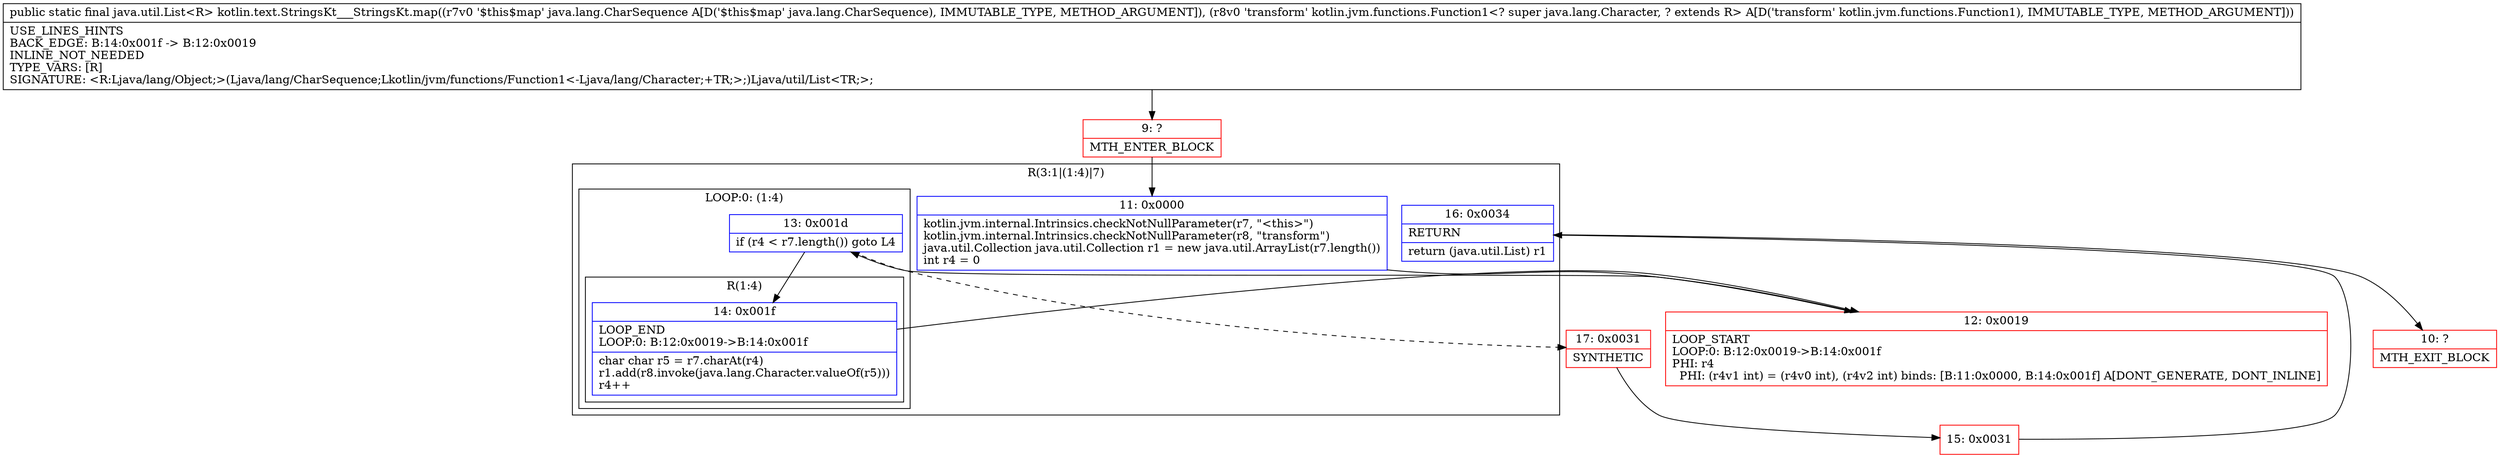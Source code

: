 digraph "CFG forkotlin.text.StringsKt___StringsKt.map(Ljava\/lang\/CharSequence;Lkotlin\/jvm\/functions\/Function1;)Ljava\/util\/List;" {
subgraph cluster_Region_705683771 {
label = "R(3:1|(1:4)|7)";
node [shape=record,color=blue];
Node_11 [shape=record,label="{11\:\ 0x0000|kotlin.jvm.internal.Intrinsics.checkNotNullParameter(r7, \"\<this\>\")\lkotlin.jvm.internal.Intrinsics.checkNotNullParameter(r8, \"transform\")\ljava.util.Collection java.util.Collection r1 = new java.util.ArrayList(r7.length())\lint r4 = 0\l}"];
subgraph cluster_LoopRegion_2143768101 {
label = "LOOP:0: (1:4)";
node [shape=record,color=blue];
Node_13 [shape=record,label="{13\:\ 0x001d|if (r4 \< r7.length()) goto L4\l}"];
subgraph cluster_Region_54422280 {
label = "R(1:4)";
node [shape=record,color=blue];
Node_14 [shape=record,label="{14\:\ 0x001f|LOOP_END\lLOOP:0: B:12:0x0019\-\>B:14:0x001f\l|char char r5 = r7.charAt(r4)\lr1.add(r8.invoke(java.lang.Character.valueOf(r5)))\lr4++\l}"];
}
}
Node_16 [shape=record,label="{16\:\ 0x0034|RETURN\l|return (java.util.List) r1\l}"];
}
Node_9 [shape=record,color=red,label="{9\:\ ?|MTH_ENTER_BLOCK\l}"];
Node_12 [shape=record,color=red,label="{12\:\ 0x0019|LOOP_START\lLOOP:0: B:12:0x0019\-\>B:14:0x001f\lPHI: r4 \l  PHI: (r4v1 int) = (r4v0 int), (r4v2 int) binds: [B:11:0x0000, B:14:0x001f] A[DONT_GENERATE, DONT_INLINE]\l}"];
Node_17 [shape=record,color=red,label="{17\:\ 0x0031|SYNTHETIC\l}"];
Node_15 [shape=record,color=red,label="{15\:\ 0x0031}"];
Node_10 [shape=record,color=red,label="{10\:\ ?|MTH_EXIT_BLOCK\l}"];
MethodNode[shape=record,label="{public static final java.util.List\<R\> kotlin.text.StringsKt___StringsKt.map((r7v0 '$this$map' java.lang.CharSequence A[D('$this$map' java.lang.CharSequence), IMMUTABLE_TYPE, METHOD_ARGUMENT]), (r8v0 'transform' kotlin.jvm.functions.Function1\<? super java.lang.Character, ? extends R\> A[D('transform' kotlin.jvm.functions.Function1), IMMUTABLE_TYPE, METHOD_ARGUMENT]))  | USE_LINES_HINTS\lBACK_EDGE: B:14:0x001f \-\> B:12:0x0019\lINLINE_NOT_NEEDED\lTYPE_VARS: [R]\lSIGNATURE: \<R:Ljava\/lang\/Object;\>(Ljava\/lang\/CharSequence;Lkotlin\/jvm\/functions\/Function1\<\-Ljava\/lang\/Character;+TR;\>;)Ljava\/util\/List\<TR;\>;\l}"];
MethodNode -> Node_9;Node_11 -> Node_12;
Node_13 -> Node_14;
Node_13 -> Node_17[style=dashed];
Node_14 -> Node_12;
Node_16 -> Node_10;
Node_9 -> Node_11;
Node_12 -> Node_13;
Node_17 -> Node_15;
Node_15 -> Node_16;
}

